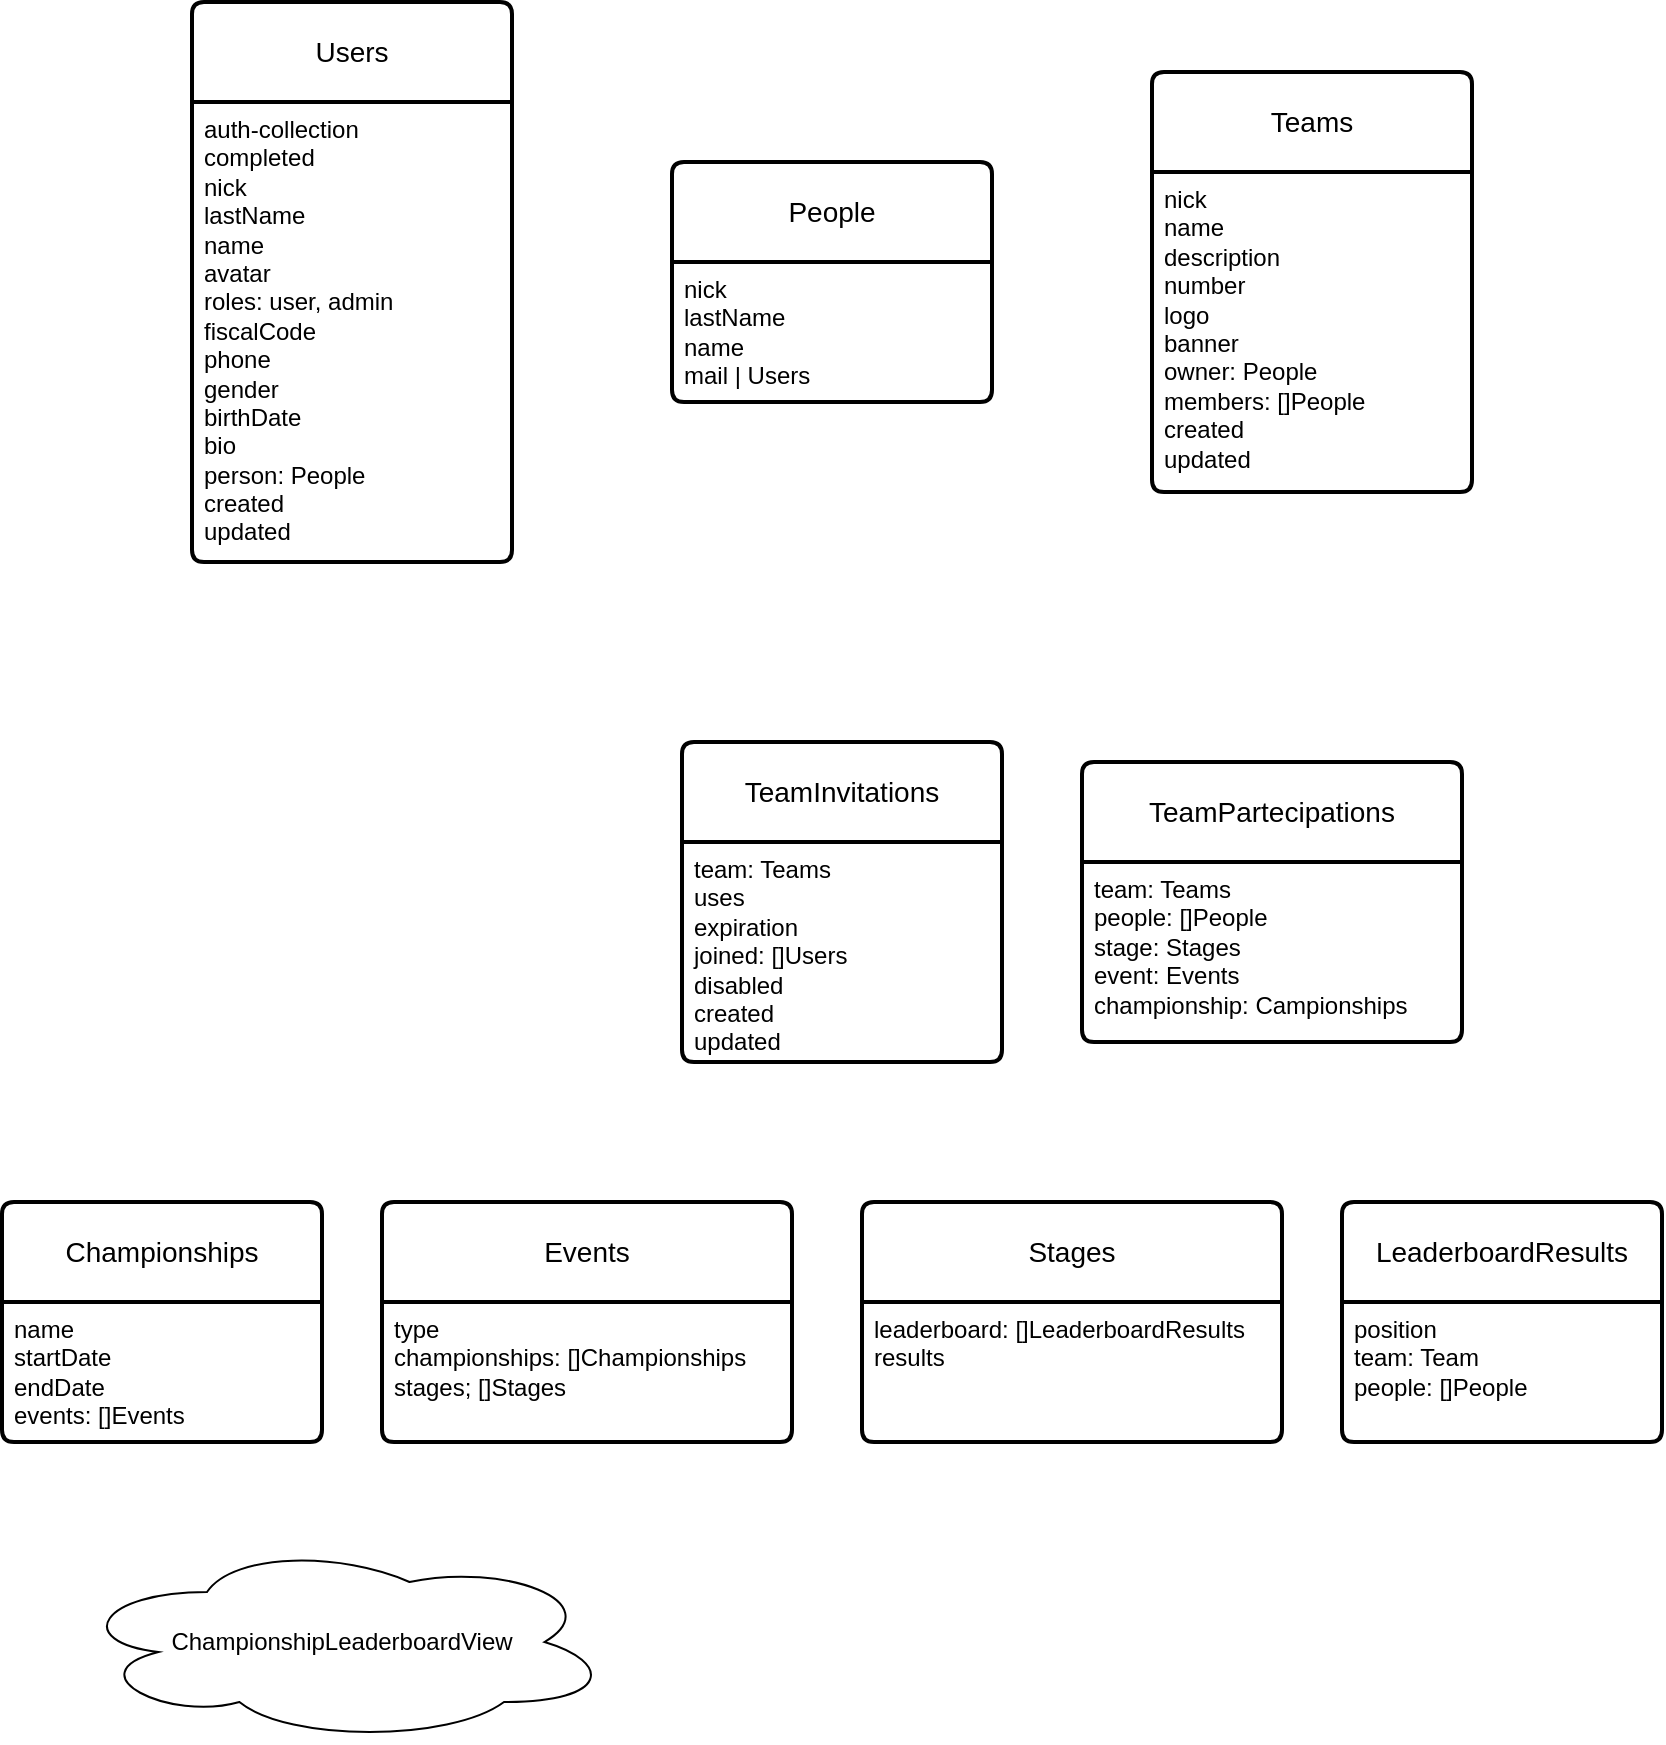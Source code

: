 <mxfile version="27.0.1">
  <diagram name="Page-1" id="GxcJLQxmQlNdvxZ07zA7">
    <mxGraphModel dx="1348" dy="601" grid="1" gridSize="10" guides="1" tooltips="1" connect="1" arrows="1" fold="1" page="1" pageScale="1" pageWidth="850" pageHeight="1100" math="0" shadow="0">
      <root>
        <mxCell id="0" />
        <mxCell id="1" parent="0" />
        <mxCell id="ra9y6oQOf7fL091lrW0G-1" value="Teams" style="swimlane;childLayout=stackLayout;horizontal=1;startSize=50;horizontalStack=0;rounded=1;fontSize=14;fontStyle=0;strokeWidth=2;resizeParent=0;resizeLast=1;shadow=0;dashed=0;align=center;arcSize=4;whiteSpace=wrap;html=1;" parent="1" vertex="1">
          <mxGeometry x="585" y="115" width="160" height="210" as="geometry" />
        </mxCell>
        <mxCell id="ra9y6oQOf7fL091lrW0G-2" value="nick&lt;div&gt;name&lt;/div&gt;&lt;div&gt;description&lt;/div&gt;&lt;div&gt;number&lt;/div&gt;&lt;div&gt;logo&lt;/div&gt;&lt;div&gt;banner&lt;/div&gt;&lt;div&gt;owner: People&lt;/div&gt;&lt;div&gt;members: []People&lt;/div&gt;&lt;div&gt;created&lt;/div&gt;&lt;div&gt;updated&lt;/div&gt;" style="align=left;strokeColor=none;fillColor=none;spacingLeft=4;spacingRight=4;fontSize=12;verticalAlign=top;resizable=0;rotatable=0;part=1;html=1;whiteSpace=wrap;" parent="ra9y6oQOf7fL091lrW0G-1" vertex="1">
          <mxGeometry y="50" width="160" height="160" as="geometry" />
        </mxCell>
        <mxCell id="ra9y6oQOf7fL091lrW0G-3" value="Users" style="swimlane;childLayout=stackLayout;horizontal=1;startSize=50;horizontalStack=0;rounded=1;fontSize=14;fontStyle=0;strokeWidth=2;resizeParent=0;resizeLast=1;shadow=0;dashed=0;align=center;arcSize=4;whiteSpace=wrap;html=1;" parent="1" vertex="1">
          <mxGeometry x="105" y="80" width="160" height="280" as="geometry" />
        </mxCell>
        <mxCell id="ra9y6oQOf7fL091lrW0G-4" value="auth-collection&lt;div&gt;completed&lt;/div&gt;&lt;div&gt;nick&lt;/div&gt;&lt;div&gt;lastName&lt;/div&gt;&lt;div&gt;name&lt;/div&gt;&lt;div&gt;avatar&lt;/div&gt;&lt;div&gt;roles: user, admin&lt;/div&gt;&lt;div&gt;fiscalCode&lt;/div&gt;&lt;div&gt;phone&lt;/div&gt;&lt;div&gt;gender&lt;/div&gt;&lt;div&gt;birthDate&lt;/div&gt;&lt;div&gt;bio&lt;/div&gt;&lt;div&gt;person: People&lt;/div&gt;&lt;div&gt;created&lt;/div&gt;&lt;div&gt;updated&lt;/div&gt;" style="align=left;strokeColor=none;fillColor=none;spacingLeft=4;spacingRight=4;fontSize=12;verticalAlign=top;resizable=0;rotatable=0;part=1;html=1;whiteSpace=wrap;" parent="ra9y6oQOf7fL091lrW0G-3" vertex="1">
          <mxGeometry y="50" width="160" height="230" as="geometry" />
        </mxCell>
        <mxCell id="ra9y6oQOf7fL091lrW0G-5" value="TeamPartecipations" style="swimlane;childLayout=stackLayout;horizontal=1;startSize=50;horizontalStack=0;rounded=1;fontSize=14;fontStyle=0;strokeWidth=2;resizeParent=0;resizeLast=1;shadow=0;dashed=0;align=center;arcSize=4;whiteSpace=wrap;html=1;" parent="1" vertex="1">
          <mxGeometry x="550" y="460" width="190" height="140" as="geometry" />
        </mxCell>
        <mxCell id="ra9y6oQOf7fL091lrW0G-6" value="team: Teams&lt;div&gt;people: []People&lt;br&gt;&lt;div&gt;stage: Stages&lt;/div&gt;&lt;div&gt;event: Events&lt;/div&gt;&lt;div&gt;championship: Campionships&lt;/div&gt;&lt;div&gt;&lt;br&gt;&lt;/div&gt;&lt;/div&gt;" style="align=left;strokeColor=none;fillColor=none;spacingLeft=4;spacingRight=4;fontSize=12;verticalAlign=top;resizable=0;rotatable=0;part=1;html=1;whiteSpace=wrap;" parent="ra9y6oQOf7fL091lrW0G-5" vertex="1">
          <mxGeometry y="50" width="190" height="90" as="geometry" />
        </mxCell>
        <mxCell id="ra9y6oQOf7fL091lrW0G-7" value="TeamInvitations" style="swimlane;childLayout=stackLayout;horizontal=1;startSize=50;horizontalStack=0;rounded=1;fontSize=14;fontStyle=0;strokeWidth=2;resizeParent=0;resizeLast=1;shadow=0;dashed=0;align=center;arcSize=4;whiteSpace=wrap;html=1;" parent="1" vertex="1">
          <mxGeometry x="350" y="450" width="160" height="160" as="geometry" />
        </mxCell>
        <mxCell id="ra9y6oQOf7fL091lrW0G-8" value="team: Teams&lt;div&gt;uses&lt;/div&gt;&lt;div&gt;expiration&lt;/div&gt;&lt;div&gt;joined: []Users&lt;/div&gt;&lt;div&gt;disabled&lt;/div&gt;&lt;div&gt;created&lt;/div&gt;&lt;div&gt;updated&lt;/div&gt;" style="align=left;strokeColor=none;fillColor=none;spacingLeft=4;spacingRight=4;fontSize=12;verticalAlign=top;resizable=0;rotatable=0;part=1;html=1;whiteSpace=wrap;" parent="ra9y6oQOf7fL091lrW0G-7" vertex="1">
          <mxGeometry y="50" width="160" height="110" as="geometry" />
        </mxCell>
        <mxCell id="ra9y6oQOf7fL091lrW0G-9" value="Events" style="swimlane;childLayout=stackLayout;horizontal=1;startSize=50;horizontalStack=0;rounded=1;fontSize=14;fontStyle=0;strokeWidth=2;resizeParent=0;resizeLast=1;shadow=0;dashed=0;align=center;arcSize=4;whiteSpace=wrap;html=1;" parent="1" vertex="1">
          <mxGeometry x="200" y="680" width="205" height="120" as="geometry" />
        </mxCell>
        <mxCell id="ra9y6oQOf7fL091lrW0G-10" value="type&lt;div&gt;championships: []Championships&lt;br&gt;&lt;div&gt;stages; []Stages&lt;/div&gt;&lt;/div&gt;" style="align=left;strokeColor=none;fillColor=none;spacingLeft=4;spacingRight=4;fontSize=12;verticalAlign=top;resizable=0;rotatable=0;part=1;html=1;whiteSpace=wrap;" parent="ra9y6oQOf7fL091lrW0G-9" vertex="1">
          <mxGeometry y="50" width="205" height="70" as="geometry" />
        </mxCell>
        <mxCell id="ra9y6oQOf7fL091lrW0G-11" value="Stages" style="swimlane;childLayout=stackLayout;horizontal=1;startSize=50;horizontalStack=0;rounded=1;fontSize=14;fontStyle=0;strokeWidth=2;resizeParent=0;resizeLast=1;shadow=0;dashed=0;align=center;arcSize=4;whiteSpace=wrap;html=1;" parent="1" vertex="1">
          <mxGeometry x="440" y="680" width="210" height="120" as="geometry" />
        </mxCell>
        <mxCell id="ra9y6oQOf7fL091lrW0G-12" value="leaderboard: []LeaderboardResults&lt;div&gt;&lt;div&gt;results&lt;/div&gt;&lt;/div&gt;" style="align=left;strokeColor=none;fillColor=none;spacingLeft=4;spacingRight=4;fontSize=12;verticalAlign=top;resizable=0;rotatable=0;part=1;html=1;whiteSpace=wrap;" parent="ra9y6oQOf7fL091lrW0G-11" vertex="1">
          <mxGeometry y="50" width="210" height="70" as="geometry" />
        </mxCell>
        <mxCell id="ra9y6oQOf7fL091lrW0G-13" value="Championships" style="swimlane;childLayout=stackLayout;horizontal=1;startSize=50;horizontalStack=0;rounded=1;fontSize=14;fontStyle=0;strokeWidth=2;resizeParent=0;resizeLast=1;shadow=0;dashed=0;align=center;arcSize=4;whiteSpace=wrap;html=1;" parent="1" vertex="1">
          <mxGeometry x="10" y="680" width="160" height="120" as="geometry" />
        </mxCell>
        <mxCell id="ra9y6oQOf7fL091lrW0G-14" value="&lt;div&gt;name&lt;/div&gt;&lt;div&gt;startDate&lt;/div&gt;&lt;div&gt;endDate&lt;/div&gt;&lt;div&gt;events: []Events&lt;/div&gt;" style="align=left;strokeColor=none;fillColor=none;spacingLeft=4;spacingRight=4;fontSize=12;verticalAlign=top;resizable=0;rotatable=0;part=1;html=1;whiteSpace=wrap;" parent="ra9y6oQOf7fL091lrW0G-13" vertex="1">
          <mxGeometry y="50" width="160" height="70" as="geometry" />
        </mxCell>
        <mxCell id="ra9y6oQOf7fL091lrW0G-15" value="ChampionshipLeaderboardView" style="ellipse;shape=cloud;whiteSpace=wrap;html=1;align=center;" parent="1" vertex="1">
          <mxGeometry x="45" y="850" width="270" height="100" as="geometry" />
        </mxCell>
        <mxCell id="ra9y6oQOf7fL091lrW0G-22" value="LeaderboardResults" style="swimlane;childLayout=stackLayout;horizontal=1;startSize=50;horizontalStack=0;rounded=1;fontSize=14;fontStyle=0;strokeWidth=2;resizeParent=0;resizeLast=1;shadow=0;dashed=0;align=center;arcSize=4;whiteSpace=wrap;html=1;" parent="1" vertex="1">
          <mxGeometry x="680" y="680" width="160" height="120" as="geometry" />
        </mxCell>
        <mxCell id="ra9y6oQOf7fL091lrW0G-23" value="position&lt;div&gt;team: Team&lt;/div&gt;&lt;div&gt;people: []People&lt;/div&gt;" style="align=left;strokeColor=none;fillColor=none;spacingLeft=4;spacingRight=4;fontSize=12;verticalAlign=top;resizable=0;rotatable=0;part=1;html=1;whiteSpace=wrap;" parent="ra9y6oQOf7fL091lrW0G-22" vertex="1">
          <mxGeometry y="50" width="160" height="70" as="geometry" />
        </mxCell>
        <mxCell id="eb9jcMbAwNMqb9fgouds-1" value="People" style="swimlane;childLayout=stackLayout;horizontal=1;startSize=50;horizontalStack=0;rounded=1;fontSize=14;fontStyle=0;strokeWidth=2;resizeParent=0;resizeLast=1;shadow=0;dashed=0;align=center;arcSize=4;whiteSpace=wrap;html=1;" vertex="1" parent="1">
          <mxGeometry x="345" y="160" width="160" height="120" as="geometry" />
        </mxCell>
        <mxCell id="eb9jcMbAwNMqb9fgouds-2" value="nick&lt;br&gt;lastName&lt;div&gt;name&lt;/div&gt;&lt;div&gt;mail | Users&lt;/div&gt;" style="align=left;strokeColor=none;fillColor=none;spacingLeft=4;spacingRight=4;fontSize=12;verticalAlign=top;resizable=0;rotatable=0;part=1;html=1;whiteSpace=wrap;" vertex="1" parent="eb9jcMbAwNMqb9fgouds-1">
          <mxGeometry y="50" width="160" height="70" as="geometry" />
        </mxCell>
      </root>
    </mxGraphModel>
  </diagram>
</mxfile>
